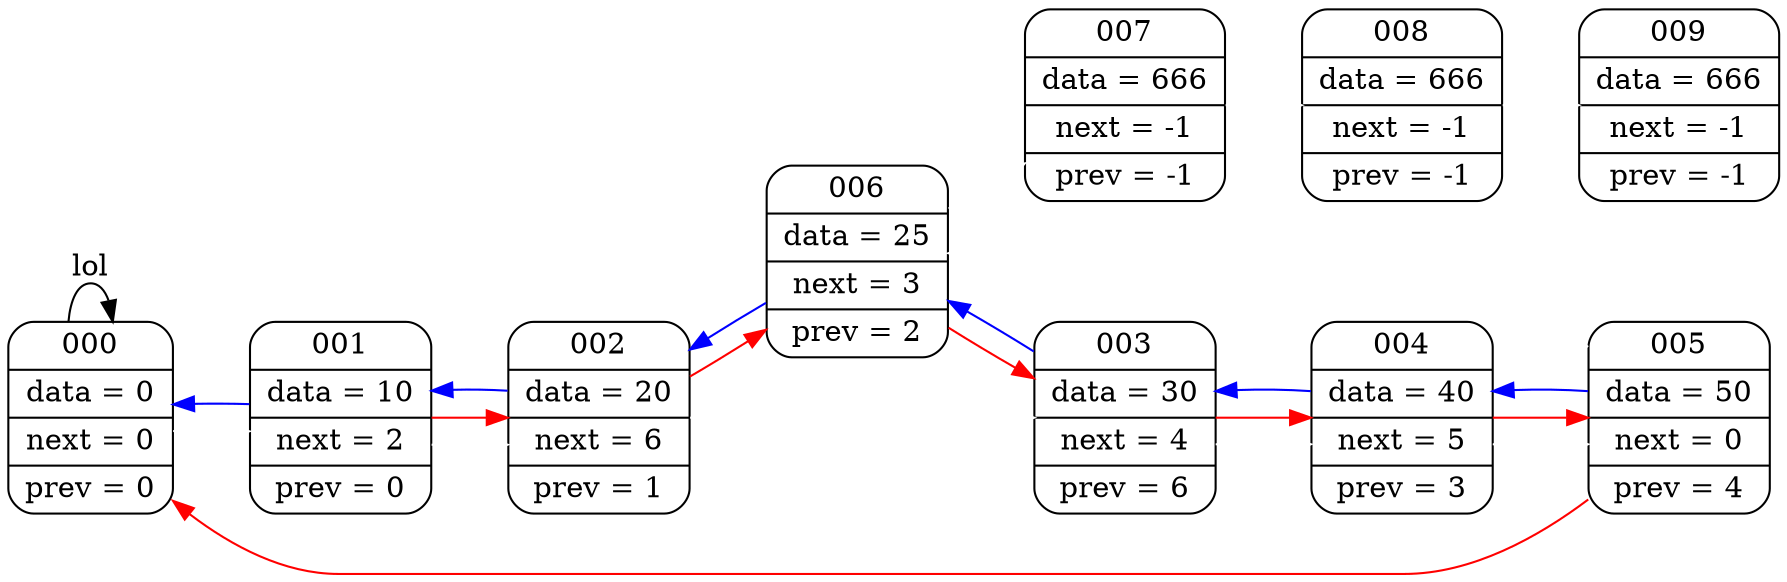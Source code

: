 digraph
{
rankdir = "LR";
node000 [shape=Mrecord; label = "  000 | data =   0 | next =   0 | prev =   0  "];
node001 [shape=Mrecord; label = "  001 | data =  10 | next =   2 | prev =   0  "];
node002 [shape=Mrecord; label = "  002 | data =  20 | next =   6 | prev =   1  "];
node003 [shape=Mrecord; label = "  003 | data =  30 | next =   4 | prev =   6  "];
node004 [shape=Mrecord; label = "  004 | data =  40 | next =   5 | prev =   3  "];
node005 [shape=Mrecord; label = "  005 | data =  50 | next =   0 | prev =   4  "];
node006 [shape=Mrecord; label = "  006 | data =  25 | next =   3 | prev =   2  "];
node007 [shape=Mrecord; label = "  007 | data = 666 | next =  -1 | prev =  -1  "];
node008 [shape=Mrecord; label = "  008 | data = 666 | next =  -1 | prev =  -1  "];
node009 [shape=Mrecord; label = "  009 | data = 666 | next =  -1 | prev =  -1  "];

node000 -> node001 [ weight=1000; color=white; ];
node001 -> node002 [ weight=1000; color=white; ];
node002 -> node003 [ weight=1000; color=white; ];
node003 -> node004 [ weight=1000; color=white; ];
node004 -> node005 [ weight=1000; color=white; ];
node005 -> node006 [ weight=1000; color=white; ];
node006 -> node007 [ weight=1000; color=white; ];
node007 -> node008 [ weight=1000; color=white; ];
node008 -> node009 [ weight=1000; color=white; ];

node000 -> node000 [ label = "lol"];

node001 -> node002 [ color=red; ]
node002 -> node006 [ color=red; ]
node003 -> node004 [ color=red; ]
node004 -> node005 [ color=red; ]
node005 -> node000 [ color=red; ]
node006 -> node003 [ color=red; ]

node001 -> node000 [ color=blue; ]
node002 -> node001 [ color=blue; ]
node003 -> node006 [ color=blue; ]
node004 -> node003 [ color=blue; ]
node005 -> node004 [ color=blue; ]
node006 -> node002 [ color=blue; ]
}